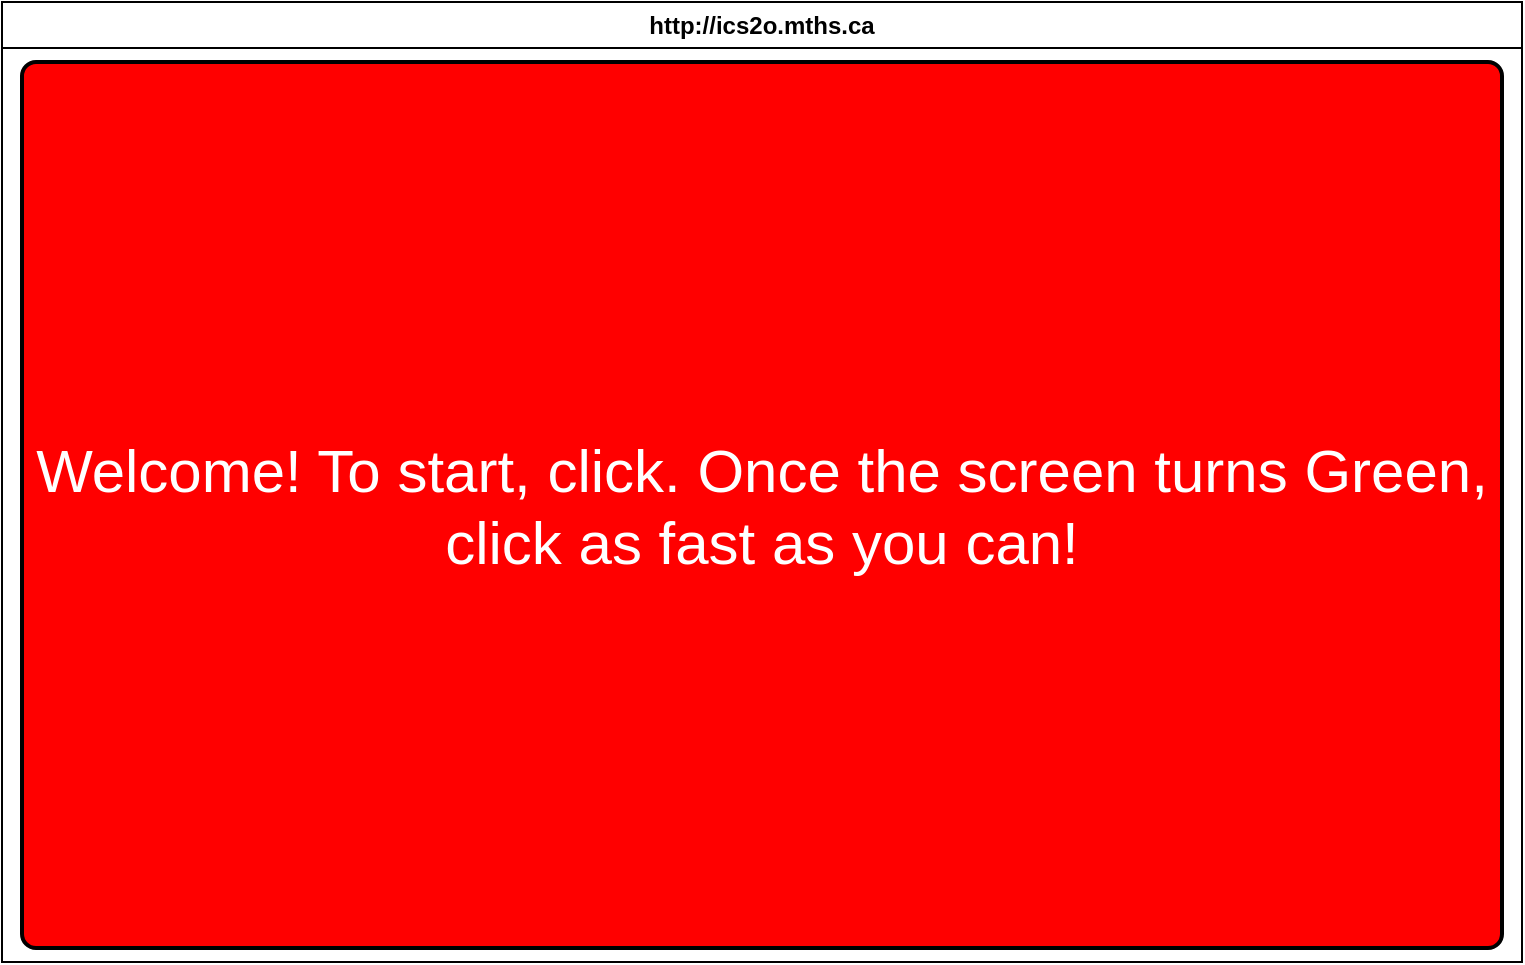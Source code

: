 <mxfile>
    <diagram id="HIP3nbAZw_EuaXWnEj3U" name="Page-1">
        <mxGraphModel dx="768" dy="661" grid="1" gridSize="10" guides="1" tooltips="1" connect="1" arrows="1" fold="1" page="1" pageScale="1" pageWidth="850" pageHeight="1100" math="0" shadow="0">
            <root>
                <mxCell id="0"/>
                <mxCell id="1" parent="0"/>
                <mxCell id="7" value="http://ics2o.mths.ca" style="swimlane;whiteSpace=wrap;html=1;" parent="1" vertex="1">
                    <mxGeometry x="45" y="50" width="760" height="480" as="geometry"/>
                </mxCell>
                <mxCell id="10" value="&lt;font style=&quot;font-size: 30px; color: rgb(255, 255, 255);&quot;&gt;Welcome! To start, click. Once the screen turns Green, click as fast as you can!&lt;/font&gt;" style="rounded=1;whiteSpace=wrap;html=1;absoluteArcSize=1;arcSize=14;strokeWidth=2;fillColor=light-dark(#FF0000,#EDEDED);" parent="7" vertex="1">
                    <mxGeometry x="10" y="30" width="740" height="443" as="geometry"/>
                </mxCell>
            </root>
        </mxGraphModel>
    </diagram>
    <diagram id="xZd-dwAP33JFNRhD8Y-2" name="Page-2">
        <mxGraphModel dx="768" dy="661" grid="1" gridSize="10" guides="1" tooltips="1" connect="1" arrows="1" fold="1" page="1" pageScale="1" pageWidth="850" pageHeight="1100" math="0" shadow="0">
            <root>
                <mxCell id="0"/>
                <mxCell id="1" parent="0"/>
                <mxCell id="-gzoZsnbq3_AWxQGnnQ5-1" value="http://ics2o.mths.ca" style="swimlane;whiteSpace=wrap;html=1;" vertex="1" parent="1">
                    <mxGeometry x="45" y="50" width="760" height="480" as="geometry"/>
                </mxCell>
                <mxCell id="-gzoZsnbq3_AWxQGnnQ5-2" value="&lt;font style=&quot;font-size: 30px; color: rgb(255, 255, 255);&quot;&gt;Wait for green...&lt;/font&gt;" style="rounded=1;whiteSpace=wrap;html=1;absoluteArcSize=1;arcSize=14;strokeWidth=2;fillColor=light-dark(#FF0000,#EDEDED);" vertex="1" parent="-gzoZsnbq3_AWxQGnnQ5-1">
                    <mxGeometry x="10" y="30" width="740" height="443" as="geometry"/>
                </mxCell>
            </root>
        </mxGraphModel>
    </diagram>
    <diagram id="ogqSFqQ4deBZgRlbtdCo" name="Page-3">
        <mxGraphModel dx="768" dy="661" grid="1" gridSize="10" guides="1" tooltips="1" connect="1" arrows="1" fold="1" page="1" pageScale="1" pageWidth="850" pageHeight="1100" math="0" shadow="0">
            <root>
                <mxCell id="0"/>
                <mxCell id="1" parent="0"/>
                <mxCell id="T5XwaGNkUxt0PP9xZNU3-1" value="http://ics2o.mths.ca" style="swimlane;whiteSpace=wrap;html=1;" vertex="1" parent="1">
                    <mxGeometry x="45" y="50" width="760" height="480" as="geometry"/>
                </mxCell>
                <mxCell id="T5XwaGNkUxt0PP9xZNU3-2" value="&lt;font style=&quot;font-size: 30px; color: rgb(255, 255, 255);&quot;&gt;Welcome! To start, click. Once the screen turns Green, click as fast as you can!&lt;/font&gt;" style="rounded=1;whiteSpace=wrap;html=1;absoluteArcSize=1;arcSize=14;strokeWidth=2;fillColor=light-dark(#FF0000,#EDEDED);" vertex="1" parent="T5XwaGNkUxt0PP9xZNU3-1">
                    <mxGeometry x="10" y="30" width="740" height="443" as="geometry"/>
                </mxCell>
            </root>
        </mxGraphModel>
    </diagram>
</mxfile>